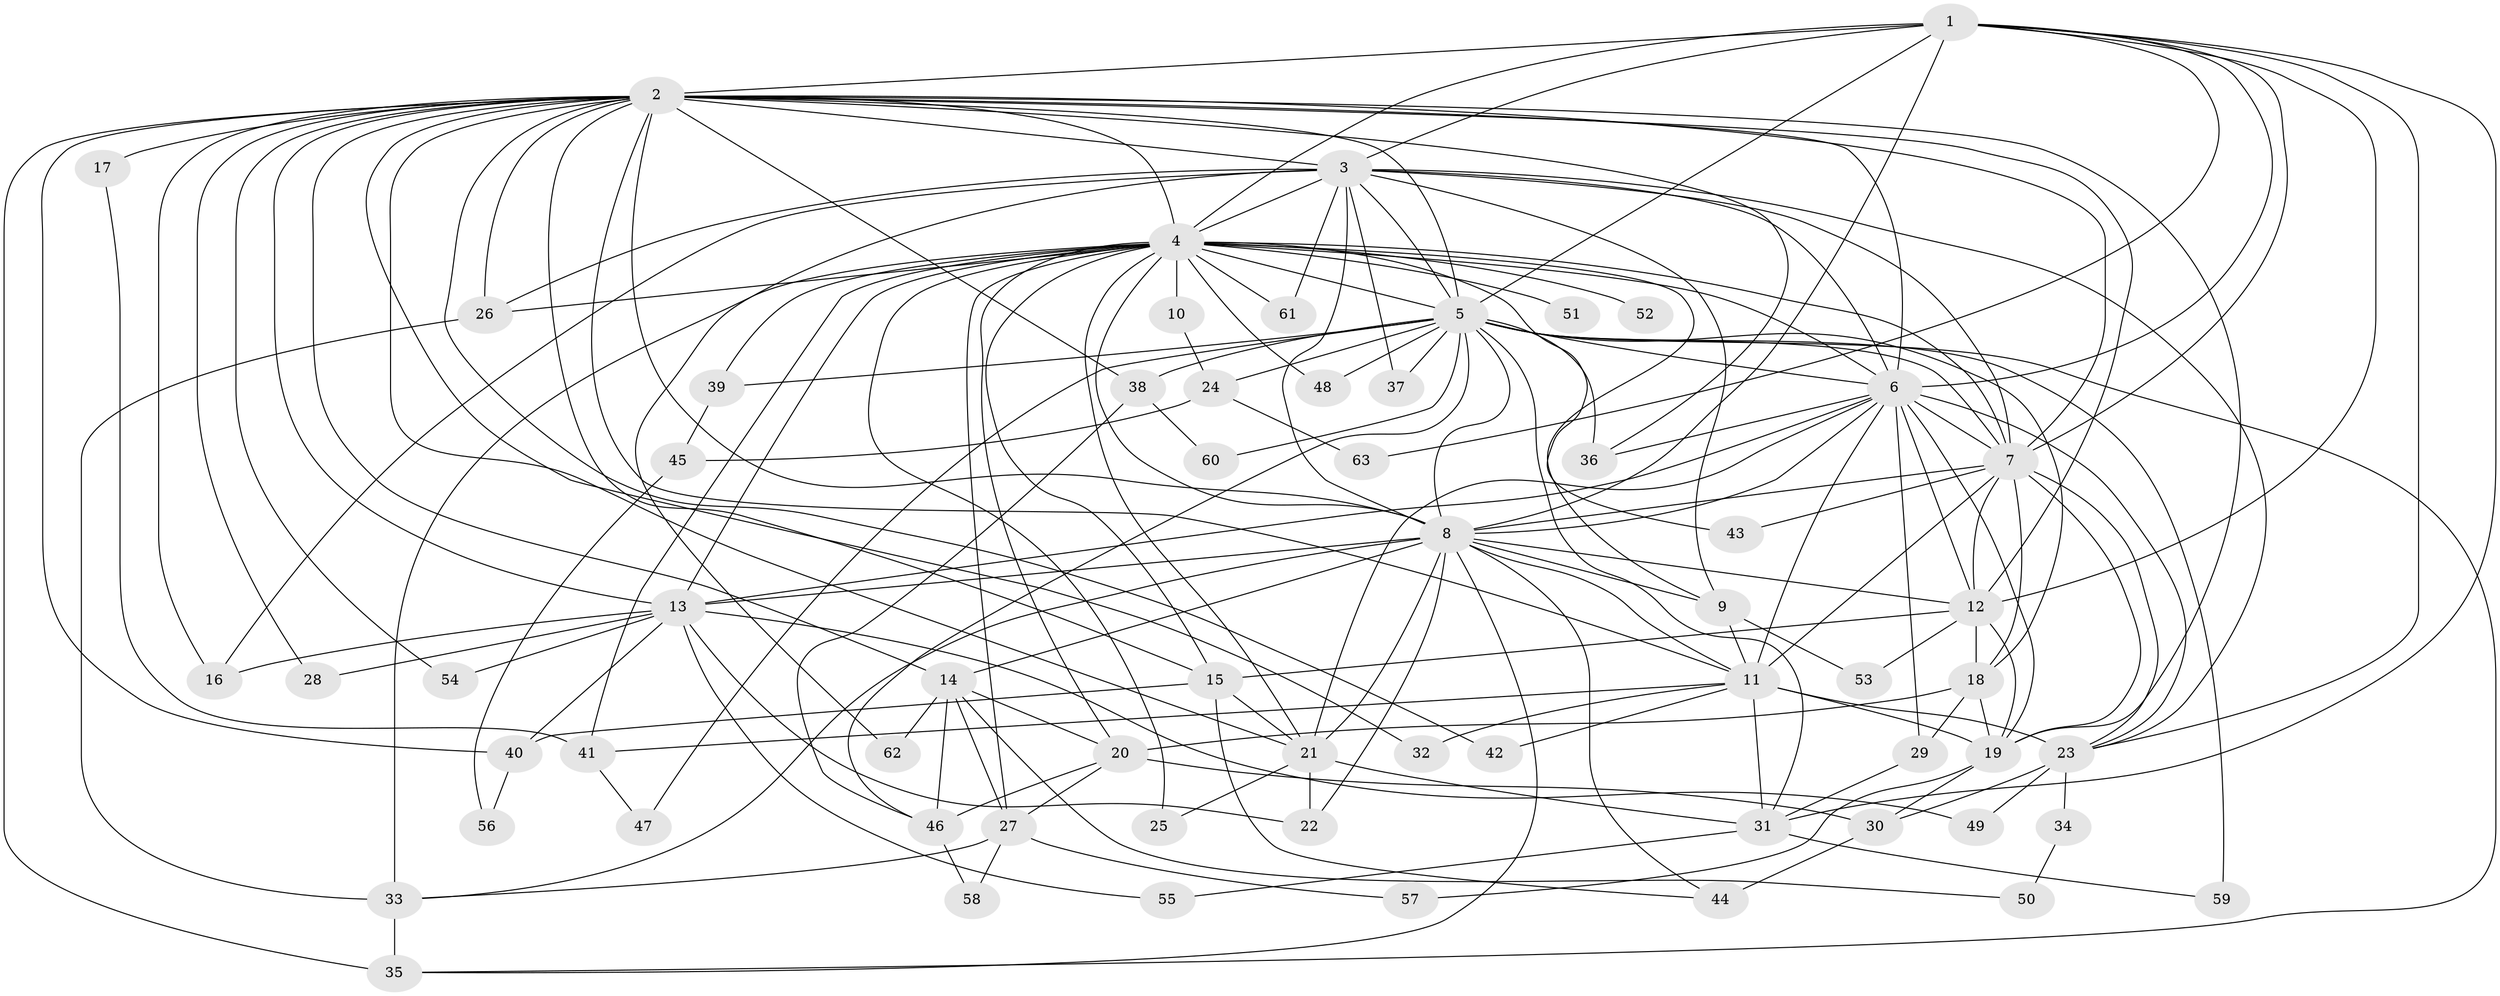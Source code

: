 // original degree distribution, {14: 0.015873015873015872, 21: 0.007936507936507936, 18: 0.007936507936507936, 33: 0.007936507936507936, 22: 0.023809523809523808, 24: 0.007936507936507936, 23: 0.007936507936507936, 3: 0.21428571428571427, 6: 0.05555555555555555, 7: 0.023809523809523808, 5: 0.047619047619047616, 4: 0.05555555555555555, 2: 0.5158730158730159, 9: 0.007936507936507936}
// Generated by graph-tools (version 1.1) at 2025/34/03/09/25 02:34:55]
// undirected, 63 vertices, 173 edges
graph export_dot {
graph [start="1"]
  node [color=gray90,style=filled];
  1;
  2;
  3;
  4;
  5;
  6;
  7;
  8;
  9;
  10;
  11;
  12;
  13;
  14;
  15;
  16;
  17;
  18;
  19;
  20;
  21;
  22;
  23;
  24;
  25;
  26;
  27;
  28;
  29;
  30;
  31;
  32;
  33;
  34;
  35;
  36;
  37;
  38;
  39;
  40;
  41;
  42;
  43;
  44;
  45;
  46;
  47;
  48;
  49;
  50;
  51;
  52;
  53;
  54;
  55;
  56;
  57;
  58;
  59;
  60;
  61;
  62;
  63;
  1 -- 2 [weight=2.0];
  1 -- 3 [weight=1.0];
  1 -- 4 [weight=2.0];
  1 -- 5 [weight=2.0];
  1 -- 6 [weight=1.0];
  1 -- 7 [weight=1.0];
  1 -- 8 [weight=1.0];
  1 -- 12 [weight=1.0];
  1 -- 23 [weight=1.0];
  1 -- 31 [weight=1.0];
  1 -- 63 [weight=1.0];
  2 -- 3 [weight=2.0];
  2 -- 4 [weight=2.0];
  2 -- 5 [weight=4.0];
  2 -- 6 [weight=2.0];
  2 -- 7 [weight=2.0];
  2 -- 8 [weight=3.0];
  2 -- 11 [weight=1.0];
  2 -- 12 [weight=1.0];
  2 -- 13 [weight=1.0];
  2 -- 14 [weight=1.0];
  2 -- 15 [weight=1.0];
  2 -- 16 [weight=2.0];
  2 -- 17 [weight=2.0];
  2 -- 19 [weight=1.0];
  2 -- 21 [weight=1.0];
  2 -- 26 [weight=2.0];
  2 -- 28 [weight=1.0];
  2 -- 32 [weight=1.0];
  2 -- 35 [weight=1.0];
  2 -- 36 [weight=1.0];
  2 -- 38 [weight=2.0];
  2 -- 40 [weight=1.0];
  2 -- 42 [weight=1.0];
  2 -- 54 [weight=1.0];
  3 -- 4 [weight=2.0];
  3 -- 5 [weight=2.0];
  3 -- 6 [weight=1.0];
  3 -- 7 [weight=1.0];
  3 -- 8 [weight=2.0];
  3 -- 9 [weight=1.0];
  3 -- 16 [weight=1.0];
  3 -- 23 [weight=1.0];
  3 -- 26 [weight=1.0];
  3 -- 37 [weight=1.0];
  3 -- 61 [weight=1.0];
  3 -- 62 [weight=1.0];
  4 -- 5 [weight=2.0];
  4 -- 6 [weight=1.0];
  4 -- 7 [weight=1.0];
  4 -- 8 [weight=1.0];
  4 -- 9 [weight=1.0];
  4 -- 10 [weight=1.0];
  4 -- 13 [weight=2.0];
  4 -- 15 [weight=1.0];
  4 -- 20 [weight=1.0];
  4 -- 21 [weight=1.0];
  4 -- 25 [weight=1.0];
  4 -- 26 [weight=1.0];
  4 -- 27 [weight=2.0];
  4 -- 33 [weight=1.0];
  4 -- 39 [weight=1.0];
  4 -- 41 [weight=1.0];
  4 -- 43 [weight=1.0];
  4 -- 48 [weight=1.0];
  4 -- 51 [weight=1.0];
  4 -- 52 [weight=1.0];
  4 -- 61 [weight=1.0];
  5 -- 6 [weight=3.0];
  5 -- 7 [weight=3.0];
  5 -- 8 [weight=2.0];
  5 -- 18 [weight=2.0];
  5 -- 24 [weight=1.0];
  5 -- 31 [weight=1.0];
  5 -- 35 [weight=1.0];
  5 -- 36 [weight=1.0];
  5 -- 37 [weight=1.0];
  5 -- 38 [weight=1.0];
  5 -- 39 [weight=1.0];
  5 -- 46 [weight=1.0];
  5 -- 47 [weight=2.0];
  5 -- 48 [weight=2.0];
  5 -- 59 [weight=1.0];
  5 -- 60 [weight=1.0];
  6 -- 7 [weight=1.0];
  6 -- 8 [weight=1.0];
  6 -- 11 [weight=1.0];
  6 -- 12 [weight=1.0];
  6 -- 13 [weight=5.0];
  6 -- 19 [weight=1.0];
  6 -- 21 [weight=1.0];
  6 -- 23 [weight=1.0];
  6 -- 29 [weight=1.0];
  6 -- 36 [weight=1.0];
  7 -- 8 [weight=1.0];
  7 -- 11 [weight=7.0];
  7 -- 12 [weight=1.0];
  7 -- 18 [weight=2.0];
  7 -- 19 [weight=1.0];
  7 -- 23 [weight=1.0];
  7 -- 43 [weight=1.0];
  8 -- 9 [weight=1.0];
  8 -- 11 [weight=1.0];
  8 -- 12 [weight=1.0];
  8 -- 13 [weight=1.0];
  8 -- 14 [weight=1.0];
  8 -- 21 [weight=1.0];
  8 -- 22 [weight=1.0];
  8 -- 33 [weight=1.0];
  8 -- 35 [weight=1.0];
  8 -- 44 [weight=1.0];
  9 -- 11 [weight=1.0];
  9 -- 53 [weight=1.0];
  10 -- 24 [weight=1.0];
  11 -- 19 [weight=1.0];
  11 -- 23 [weight=2.0];
  11 -- 31 [weight=1.0];
  11 -- 32 [weight=1.0];
  11 -- 41 [weight=1.0];
  11 -- 42 [weight=1.0];
  12 -- 15 [weight=1.0];
  12 -- 18 [weight=1.0];
  12 -- 19 [weight=1.0];
  12 -- 53 [weight=1.0];
  13 -- 16 [weight=1.0];
  13 -- 22 [weight=1.0];
  13 -- 28 [weight=1.0];
  13 -- 40 [weight=1.0];
  13 -- 49 [weight=1.0];
  13 -- 54 [weight=1.0];
  13 -- 55 [weight=1.0];
  14 -- 20 [weight=1.0];
  14 -- 27 [weight=1.0];
  14 -- 46 [weight=1.0];
  14 -- 50 [weight=1.0];
  14 -- 62 [weight=1.0];
  15 -- 21 [weight=1.0];
  15 -- 40 [weight=1.0];
  15 -- 44 [weight=1.0];
  17 -- 41 [weight=1.0];
  18 -- 19 [weight=1.0];
  18 -- 20 [weight=1.0];
  18 -- 29 [weight=2.0];
  19 -- 30 [weight=1.0];
  19 -- 57 [weight=1.0];
  20 -- 27 [weight=1.0];
  20 -- 30 [weight=1.0];
  20 -- 46 [weight=1.0];
  21 -- 22 [weight=1.0];
  21 -- 25 [weight=1.0];
  21 -- 31 [weight=1.0];
  23 -- 30 [weight=1.0];
  23 -- 34 [weight=1.0];
  23 -- 49 [weight=1.0];
  24 -- 45 [weight=1.0];
  24 -- 63 [weight=1.0];
  26 -- 33 [weight=3.0];
  27 -- 33 [weight=1.0];
  27 -- 57 [weight=1.0];
  27 -- 58 [weight=1.0];
  29 -- 31 [weight=1.0];
  30 -- 44 [weight=2.0];
  31 -- 55 [weight=1.0];
  31 -- 59 [weight=1.0];
  33 -- 35 [weight=2.0];
  34 -- 50 [weight=1.0];
  38 -- 46 [weight=1.0];
  38 -- 60 [weight=1.0];
  39 -- 45 [weight=1.0];
  40 -- 56 [weight=1.0];
  41 -- 47 [weight=1.0];
  45 -- 56 [weight=1.0];
  46 -- 58 [weight=1.0];
}
